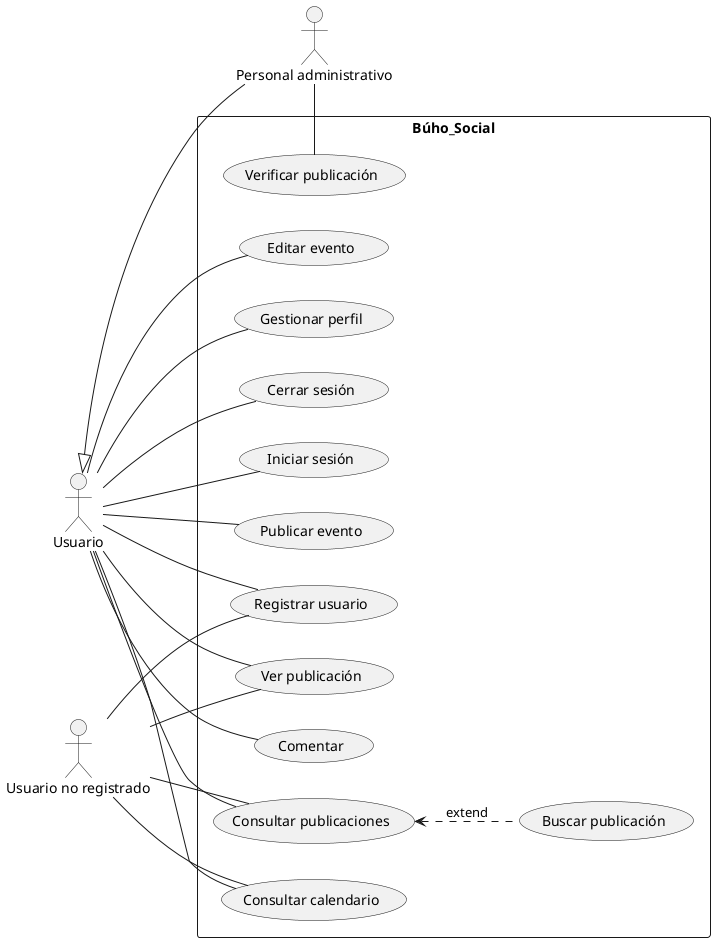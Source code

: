 @startuml useCaseDiagram
actor "Personal administrativo" as admin
actor Usuario as user
actor "Usuario no registrado" as userR
left to right direction


rectangle Búho_Social{
    usecase "Iniciar sesión" as UC1
    usecase "Registrar usuario" as UC2
    usecase "Consultar publicaciones" as UC3
    usecase "Publicar evento" as UC4
    usecase "Ver publicación" as UC5
    usecase "Comentar" as UC6
    usecase "Editar evento" as UC7
    usecase "Gestionar perfil" as UC8
    usecase "Cerrar sesión" as UC9
    usecase "Verificar publicación" as UC10
    usecase "Consultar calendario" as UC11
    usecase "Buscar publicación" as UC12
}
admin--UC10
user--UC1
user--UC2
user--UC3
UC12 .u.>UC3 :extend
user--UC4
user--UC5
user--UC6
user--UC7
user--UC8
user--UC9
user--UC11
user <|-- admin
userR--UC3
userR--UC5
userR--UC2
userR--UC11

@enduml